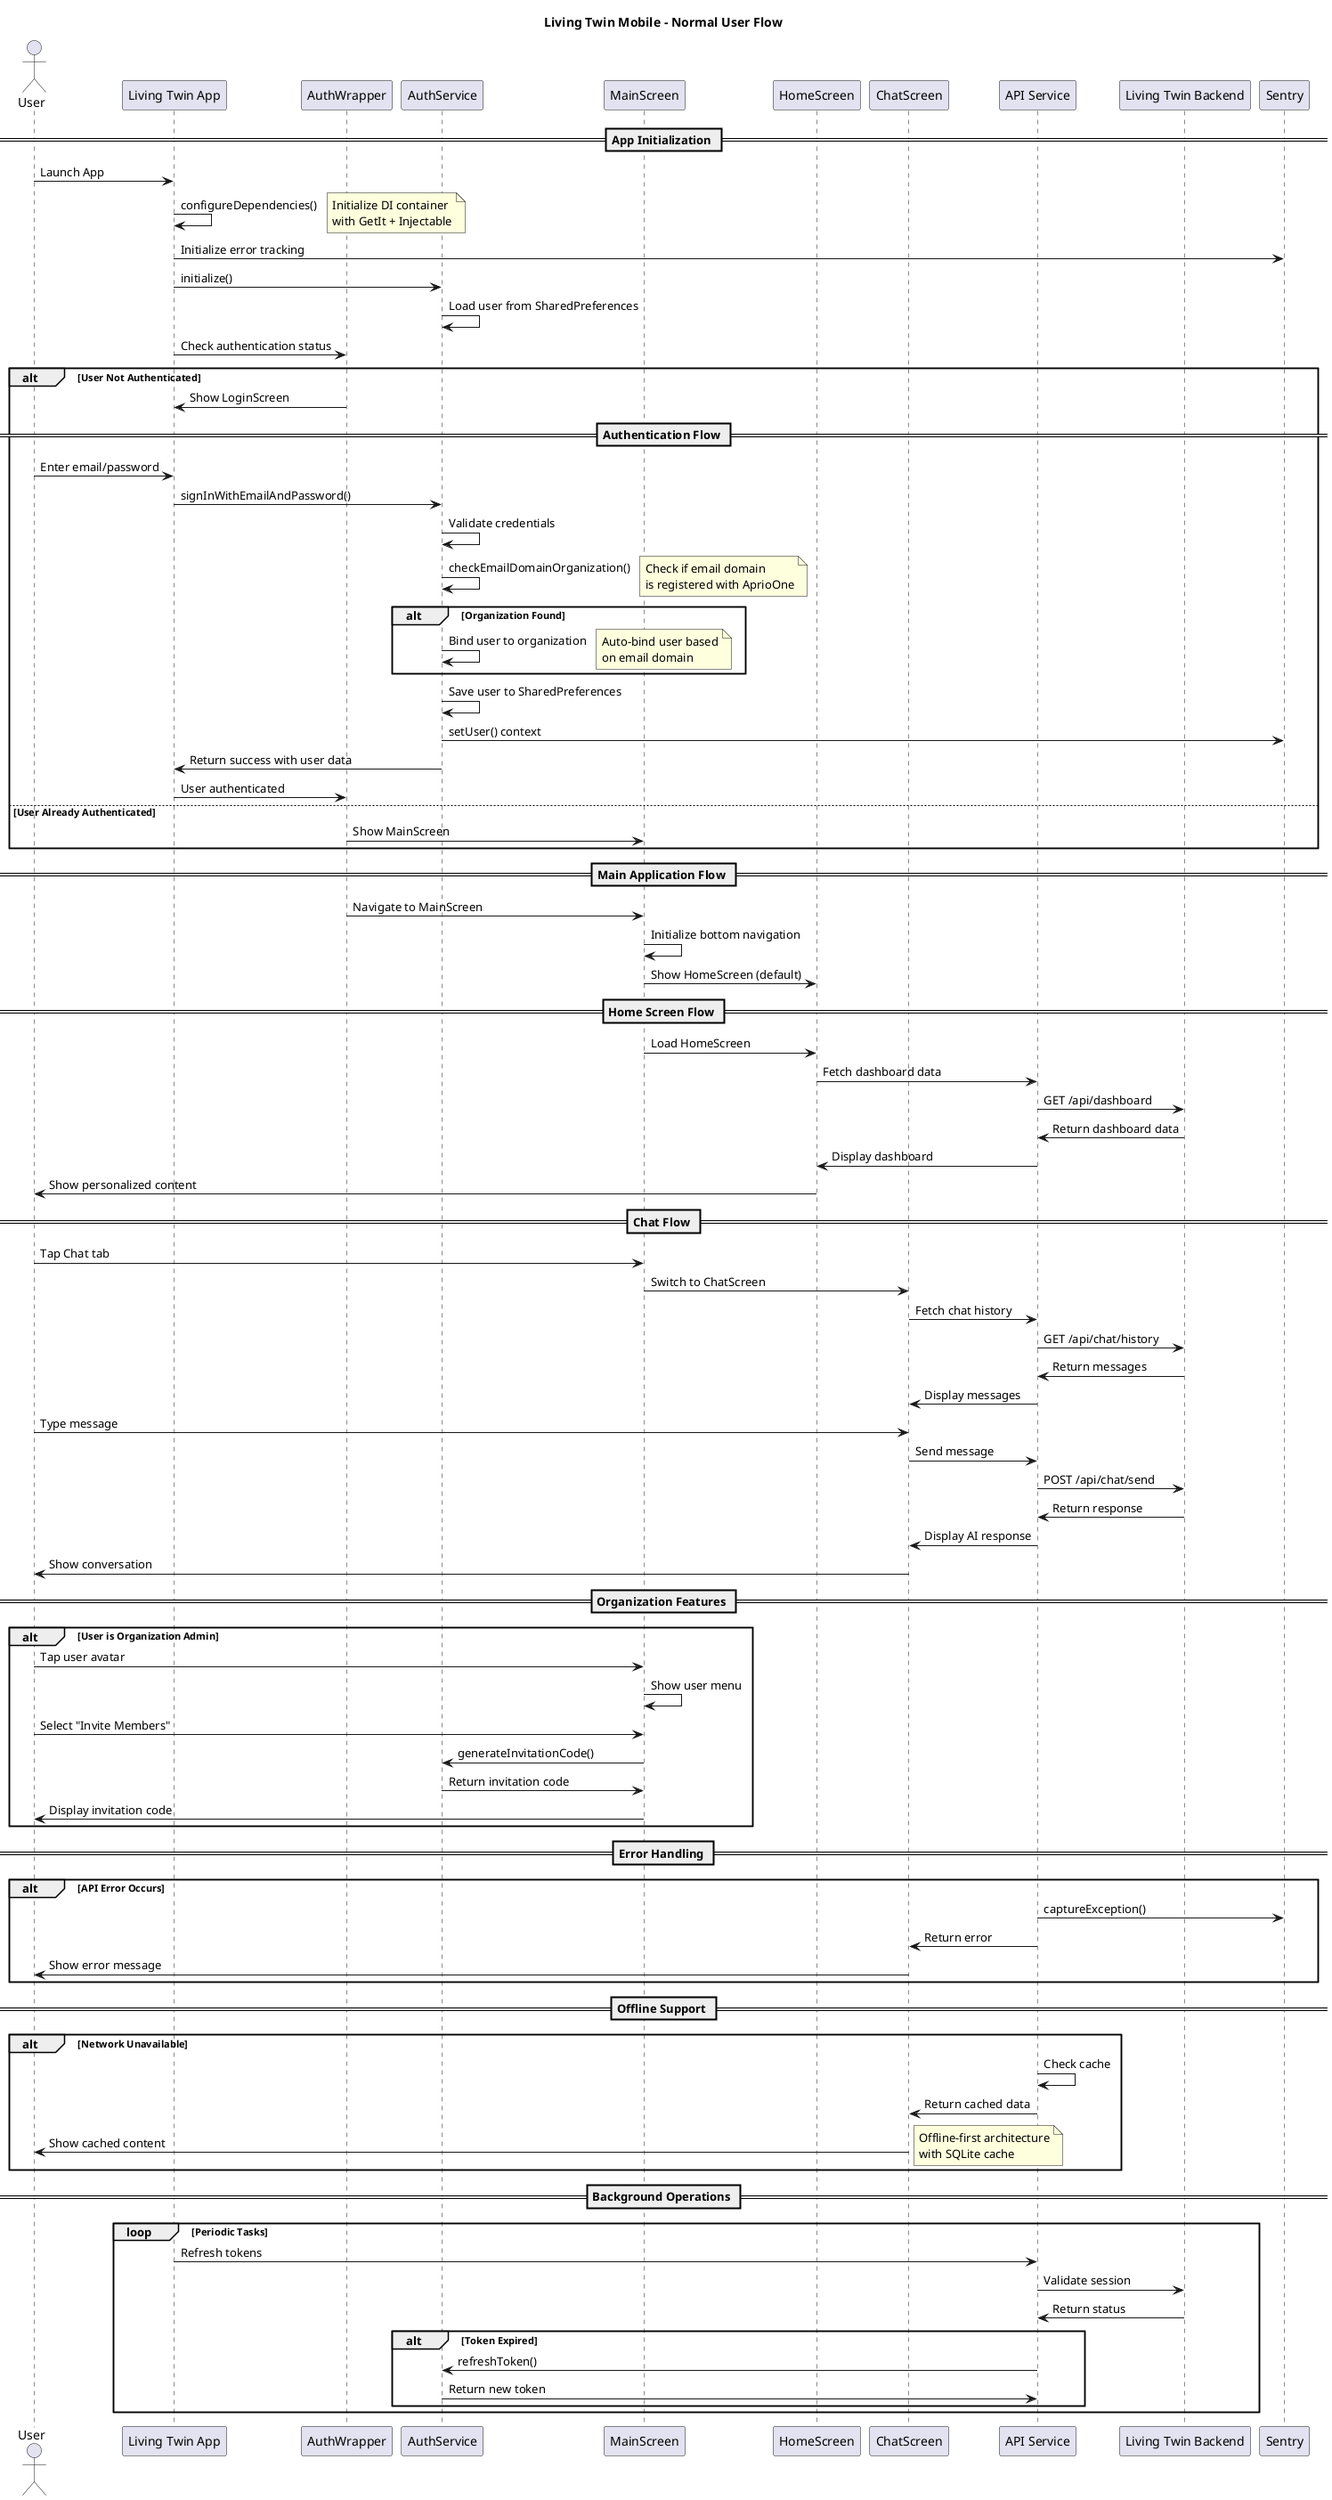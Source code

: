 @startuml Living Twin Mobile Normal Flow

title Living Twin Mobile - Normal User Flow

actor User
participant "Living Twin App" as App
participant "AuthWrapper" as Auth
participant "AuthService" as AuthSvc
participant "MainScreen" as Main
participant "HomeScreen" as Home
participant "ChatScreen" as Chat
participant "API Service" as API
participant "Living Twin Backend" as Backend
participant "Sentry" as Sentry

== App Initialization ==
User -> App: Launch App
App -> App: configureDependencies()
note right: Initialize DI container\nwith GetIt + Injectable
App -> Sentry: Initialize error tracking
App -> AuthSvc: initialize()
AuthSvc -> AuthSvc: Load user from SharedPreferences
App -> Auth: Check authentication status

alt User Not Authenticated
  Auth -> App: Show LoginScreen
  
  == Authentication Flow ==
  User -> App: Enter email/password
  App -> AuthSvc: signInWithEmailAndPassword()
  AuthSvc -> AuthSvc: Validate credentials
  AuthSvc -> AuthSvc: checkEmailDomainOrganization()
  note right: Check if email domain\nis registered with AprioOne
  
  alt Organization Found
    AuthSvc -> AuthSvc: Bind user to organization
    note right: Auto-bind user based\non email domain
  end
  
  AuthSvc -> AuthSvc: Save user to SharedPreferences
  AuthSvc -> Sentry: setUser() context
  AuthSvc -> App: Return success with user data
  App -> Auth: User authenticated
  
else User Already Authenticated
  Auth -> Main: Show MainScreen
end

== Main Application Flow ==
Auth -> Main: Navigate to MainScreen
Main -> Main: Initialize bottom navigation
Main -> Home: Show HomeScreen (default)

== Home Screen Flow ==
Main -> Home: Load HomeScreen
Home -> API: Fetch dashboard data
API -> Backend: GET /api/dashboard
Backend -> API: Return dashboard data
API -> Home: Display dashboard
Home -> User: Show personalized content

== Chat Flow ==
User -> Main: Tap Chat tab
Main -> Chat: Switch to ChatScreen
Chat -> API: Fetch chat history
API -> Backend: GET /api/chat/history
Backend -> API: Return messages
API -> Chat: Display messages

User -> Chat: Type message
Chat -> API: Send message
API -> Backend: POST /api/chat/send
Backend -> API: Return response
API -> Chat: Display AI response
Chat -> User: Show conversation

== Organization Features ==
alt User is Organization Admin
  User -> Main: Tap user avatar
  Main -> Main: Show user menu
  User -> Main: Select "Invite Members"
  Main -> AuthSvc: generateInvitationCode()
  AuthSvc -> Main: Return invitation code
  Main -> User: Display invitation code
end

== Error Handling ==
alt API Error Occurs
  API -> Sentry: captureException()
  API -> Chat: Return error
  Chat -> User: Show error message
end

== Offline Support ==
alt Network Unavailable
  API -> API: Check cache
  API -> Chat: Return cached data
  Chat -> User: Show cached content
  note right: Offline-first architecture\nwith SQLite cache
end

== Background Operations ==
loop Periodic Tasks
  App -> API: Refresh tokens
  API -> Backend: Validate session
  Backend -> API: Return status
  
  alt Token Expired
    API -> AuthSvc: refreshToken()
    AuthSvc -> API: Return new token
  end
end

@enduml